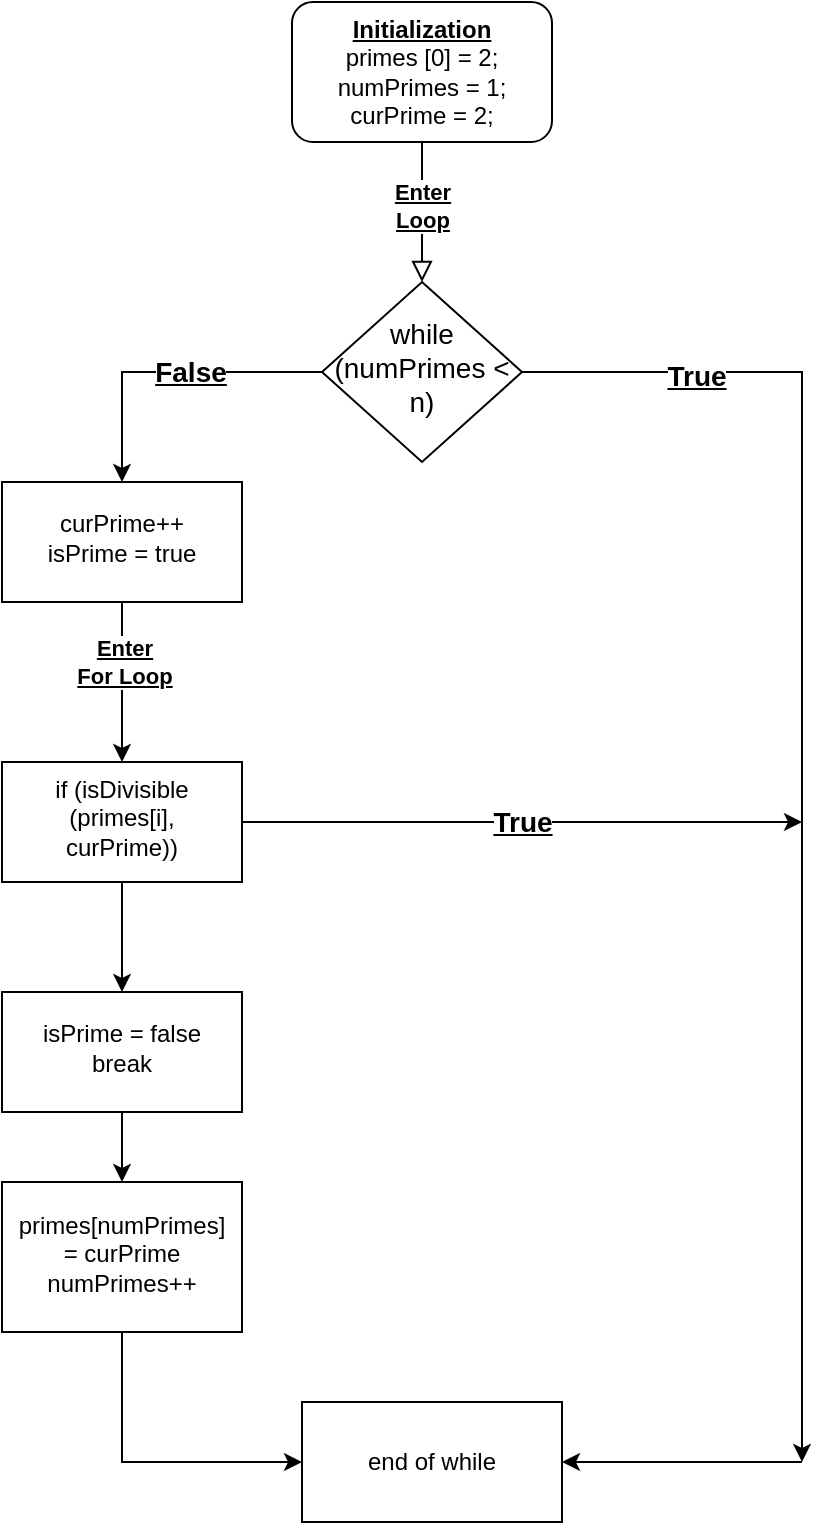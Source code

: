 <mxfile version="26.2.13">
  <diagram id="C5RBs43oDa-KdzZeNtuy" name="Page-1">
    <mxGraphModel dx="588" dy="479" grid="1" gridSize="10" guides="1" tooltips="1" connect="1" arrows="1" fold="1" page="1" pageScale="1" pageWidth="827" pageHeight="1169" math="0" shadow="0">
      <root>
        <mxCell id="WIyWlLk6GJQsqaUBKTNV-0" />
        <mxCell id="WIyWlLk6GJQsqaUBKTNV-1" parent="WIyWlLk6GJQsqaUBKTNV-0" />
        <mxCell id="WIyWlLk6GJQsqaUBKTNV-2" value="" style="rounded=0;html=1;jettySize=auto;orthogonalLoop=1;fontSize=11;endArrow=block;endFill=0;endSize=8;strokeWidth=1;shadow=0;labelBackgroundColor=none;edgeStyle=orthogonalEdgeStyle;" parent="WIyWlLk6GJQsqaUBKTNV-1" source="WIyWlLk6GJQsqaUBKTNV-3" target="WIyWlLk6GJQsqaUBKTNV-6" edge="1">
          <mxGeometry relative="1" as="geometry" />
        </mxCell>
        <mxCell id="WMLP6IzIhIKLdvRmTj-3-6" value="&lt;b&gt;&lt;u&gt;Enter&lt;/u&gt;&lt;/b&gt;&lt;div&gt;&lt;b&gt;&lt;u&gt;Loop&lt;/u&gt;&lt;/b&gt;&lt;/div&gt;" style="edgeLabel;html=1;align=center;verticalAlign=middle;resizable=0;points=[];" vertex="1" connectable="0" parent="WIyWlLk6GJQsqaUBKTNV-2">
          <mxGeometry x="-0.086" relative="1" as="geometry">
            <mxPoint as="offset" />
          </mxGeometry>
        </mxCell>
        <mxCell id="WIyWlLk6GJQsqaUBKTNV-3" value="&lt;u&gt;&lt;b&gt;Initialization&lt;/b&gt;&lt;/u&gt;&lt;br&gt;primes [0] = 2;&lt;br&gt;numPrimes = 1;&lt;br&gt;curPrime  = 2;" style="rounded=1;whiteSpace=wrap;html=1;fontSize=12;glass=0;strokeWidth=1;shadow=0;" parent="WIyWlLk6GJQsqaUBKTNV-1" vertex="1">
          <mxGeometry x="155" y="30" width="130" height="70" as="geometry" />
        </mxCell>
        <mxCell id="WMLP6IzIhIKLdvRmTj-3-2" value="" style="edgeStyle=orthogonalEdgeStyle;rounded=0;orthogonalLoop=1;jettySize=auto;html=1;" edge="1" parent="WIyWlLk6GJQsqaUBKTNV-1" source="WIyWlLk6GJQsqaUBKTNV-6" target="WMLP6IzIhIKLdvRmTj-3-1">
          <mxGeometry relative="1" as="geometry" />
        </mxCell>
        <mxCell id="WMLP6IzIhIKLdvRmTj-3-3" value="&lt;b&gt;&lt;u&gt;&lt;font style=&quot;font-size: 14px;&quot;&gt;False&lt;/font&gt;&lt;/u&gt;&lt;/b&gt;" style="edgeLabel;html=1;align=center;verticalAlign=middle;resizable=0;points=[];" vertex="1" connectable="0" parent="WMLP6IzIhIKLdvRmTj-3-2">
          <mxGeometry x="-0.141" relative="1" as="geometry">
            <mxPoint as="offset" />
          </mxGeometry>
        </mxCell>
        <mxCell id="WMLP6IzIhIKLdvRmTj-3-5" value="" style="edgeStyle=orthogonalEdgeStyle;rounded=0;orthogonalLoop=1;jettySize=auto;html=1;" edge="1" parent="WIyWlLk6GJQsqaUBKTNV-1" source="WIyWlLk6GJQsqaUBKTNV-6">
          <mxGeometry relative="1" as="geometry">
            <mxPoint x="410" y="760" as="targetPoint" />
            <Array as="points">
              <mxPoint x="410" y="215" />
            </Array>
          </mxGeometry>
        </mxCell>
        <mxCell id="WMLP6IzIhIKLdvRmTj-3-31" value="&lt;u&gt;&lt;b&gt;&lt;font style=&quot;font-size: 14px;&quot;&gt;True&lt;/font&gt;&lt;/b&gt;&lt;/u&gt;" style="edgeLabel;html=1;align=center;verticalAlign=middle;resizable=0;points=[];" vertex="1" connectable="0" parent="WMLP6IzIhIKLdvRmTj-3-5">
          <mxGeometry x="-0.746" y="-2" relative="1" as="geometry">
            <mxPoint as="offset" />
          </mxGeometry>
        </mxCell>
        <mxCell id="WIyWlLk6GJQsqaUBKTNV-6" value="&lt;font style=&quot;font-size: 14px;&quot;&gt;while (numPrimes &amp;lt; n)&lt;/font&gt;" style="rhombus;whiteSpace=wrap;html=1;shadow=0;fontFamily=Helvetica;fontSize=12;align=center;strokeWidth=1;spacing=6;spacingTop=-4;" parent="WIyWlLk6GJQsqaUBKTNV-1" vertex="1">
          <mxGeometry x="170" y="170" width="100" height="90" as="geometry" />
        </mxCell>
        <mxCell id="WMLP6IzIhIKLdvRmTj-3-8" value="" style="edgeStyle=orthogonalEdgeStyle;rounded=0;orthogonalLoop=1;jettySize=auto;html=1;" edge="1" parent="WIyWlLk6GJQsqaUBKTNV-1" source="WMLP6IzIhIKLdvRmTj-3-1" target="WMLP6IzIhIKLdvRmTj-3-7">
          <mxGeometry relative="1" as="geometry" />
        </mxCell>
        <mxCell id="WMLP6IzIhIKLdvRmTj-3-10" value="&lt;b&gt;&lt;u&gt;Enter&lt;/u&gt;&lt;/b&gt;&lt;div&gt;&lt;b&gt;&lt;u&gt;For Loop&lt;/u&gt;&lt;/b&gt;&lt;/div&gt;" style="edgeLabel;html=1;align=center;verticalAlign=middle;resizable=0;points=[];" vertex="1" connectable="0" parent="WMLP6IzIhIKLdvRmTj-3-8">
          <mxGeometry x="-0.25" y="1" relative="1" as="geometry">
            <mxPoint as="offset" />
          </mxGeometry>
        </mxCell>
        <mxCell id="WMLP6IzIhIKLdvRmTj-3-1" value="curPrime++&lt;div&gt;isPrime = true&lt;/div&gt;" style="whiteSpace=wrap;html=1;shadow=0;strokeWidth=1;spacing=6;spacingTop=-4;" vertex="1" parent="WIyWlLk6GJQsqaUBKTNV-1">
          <mxGeometry x="10" y="270" width="120" height="60" as="geometry" />
        </mxCell>
        <mxCell id="WMLP6IzIhIKLdvRmTj-3-12" value="" style="edgeStyle=orthogonalEdgeStyle;rounded=0;orthogonalLoop=1;jettySize=auto;html=1;" edge="1" parent="WIyWlLk6GJQsqaUBKTNV-1" source="WMLP6IzIhIKLdvRmTj-3-7" target="WMLP6IzIhIKLdvRmTj-3-11">
          <mxGeometry relative="1" as="geometry" />
        </mxCell>
        <mxCell id="WMLP6IzIhIKLdvRmTj-3-7" value="if (isDivisible (primes[i], curPrime))" style="whiteSpace=wrap;html=1;shadow=0;strokeWidth=1;spacing=6;spacingTop=-4;" vertex="1" parent="WIyWlLk6GJQsqaUBKTNV-1">
          <mxGeometry x="10" y="410" width="120" height="60" as="geometry" />
        </mxCell>
        <mxCell id="WMLP6IzIhIKLdvRmTj-3-24" value="" style="edgeStyle=orthogonalEdgeStyle;rounded=0;orthogonalLoop=1;jettySize=auto;html=1;" edge="1" parent="WIyWlLk6GJQsqaUBKTNV-1" source="WMLP6IzIhIKLdvRmTj-3-11" target="WMLP6IzIhIKLdvRmTj-3-23">
          <mxGeometry relative="1" as="geometry" />
        </mxCell>
        <mxCell id="WMLP6IzIhIKLdvRmTj-3-11" value="isPrime = false&lt;div&gt;break&lt;/div&gt;" style="whiteSpace=wrap;html=1;shadow=0;strokeWidth=1;spacing=6;spacingTop=-4;" vertex="1" parent="WIyWlLk6GJQsqaUBKTNV-1">
          <mxGeometry x="10" y="525" width="120" height="60" as="geometry" />
        </mxCell>
        <mxCell id="WMLP6IzIhIKLdvRmTj-3-19" value="" style="endArrow=classic;html=1;rounded=0;exitX=1;exitY=0.5;exitDx=0;exitDy=0;" edge="1" parent="WIyWlLk6GJQsqaUBKTNV-1" source="WMLP6IzIhIKLdvRmTj-3-7">
          <mxGeometry relative="1" as="geometry">
            <mxPoint x="260" y="460" as="sourcePoint" />
            <mxPoint x="410" y="440" as="targetPoint" />
          </mxGeometry>
        </mxCell>
        <mxCell id="WMLP6IzIhIKLdvRmTj-3-20" value="&lt;u&gt;&lt;b&gt;&lt;font style=&quot;font-size: 14px;&quot;&gt;True&lt;/font&gt;&lt;/b&gt;&lt;/u&gt;" style="edgeLabel;resizable=0;html=1;;align=center;verticalAlign=middle;" connectable="0" vertex="1" parent="WMLP6IzIhIKLdvRmTj-3-19">
          <mxGeometry relative="1" as="geometry" />
        </mxCell>
        <mxCell id="WMLP6IzIhIKLdvRmTj-3-23" value="primes[numPrimes] = curPrime&lt;div&gt;numPrimes++&lt;/div&gt;" style="whiteSpace=wrap;html=1;shadow=0;strokeWidth=1;spacing=6;spacingTop=-4;" vertex="1" parent="WIyWlLk6GJQsqaUBKTNV-1">
          <mxGeometry x="10" y="620" width="120" height="75" as="geometry" />
        </mxCell>
        <mxCell id="WMLP6IzIhIKLdvRmTj-3-25" value="" style="endArrow=classic;html=1;rounded=0;exitX=0.5;exitY=1;exitDx=0;exitDy=0;" edge="1" parent="WIyWlLk6GJQsqaUBKTNV-1" source="WMLP6IzIhIKLdvRmTj-3-23" target="WMLP6IzIhIKLdvRmTj-3-29">
          <mxGeometry width="50" height="50" relative="1" as="geometry">
            <mxPoint x="180" y="780" as="sourcePoint" />
            <mxPoint x="190" y="760" as="targetPoint" />
            <Array as="points">
              <mxPoint x="70" y="760" />
            </Array>
          </mxGeometry>
        </mxCell>
        <mxCell id="WMLP6IzIhIKLdvRmTj-3-28" value="" style="endArrow=classic;html=1;rounded=0;" edge="1" parent="WIyWlLk6GJQsqaUBKTNV-1">
          <mxGeometry width="50" height="50" relative="1" as="geometry">
            <mxPoint x="410" y="760" as="sourcePoint" />
            <mxPoint x="290" y="760" as="targetPoint" />
          </mxGeometry>
        </mxCell>
        <mxCell id="WMLP6IzIhIKLdvRmTj-3-29" value="end of while" style="rounded=0;whiteSpace=wrap;html=1;" vertex="1" parent="WIyWlLk6GJQsqaUBKTNV-1">
          <mxGeometry x="160" y="730" width="130" height="60" as="geometry" />
        </mxCell>
      </root>
    </mxGraphModel>
  </diagram>
</mxfile>
